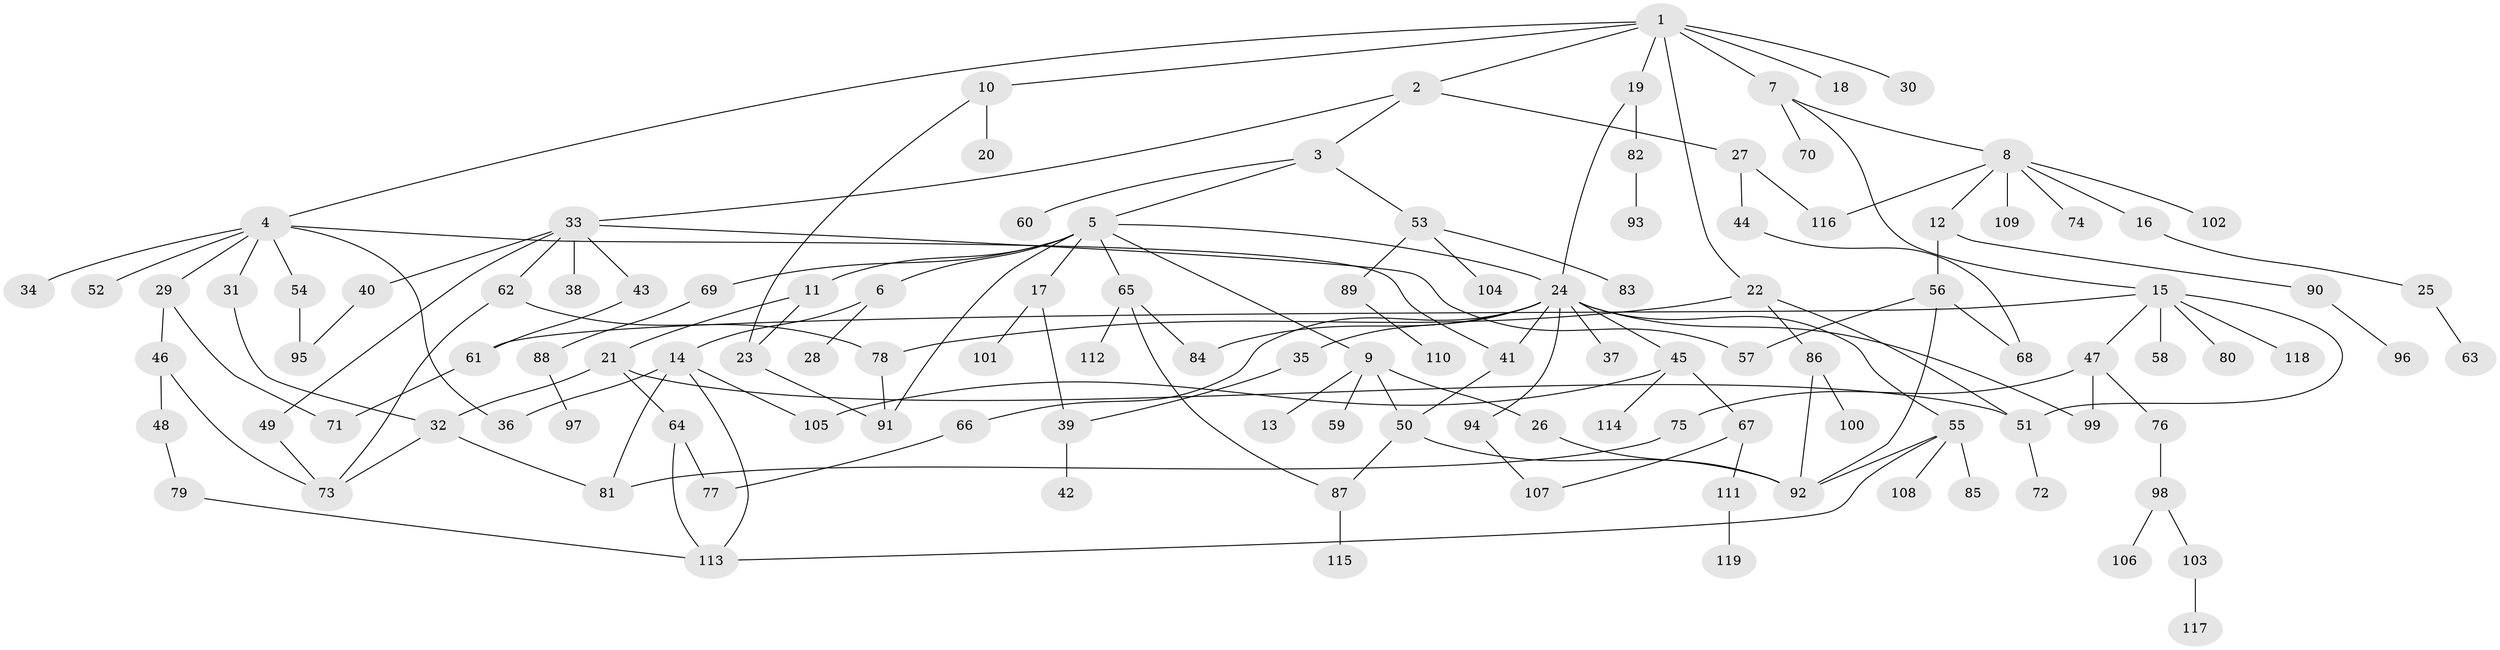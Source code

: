// coarse degree distribution, {10: 0.0125, 5: 0.05, 11: 0.025, 7: 0.05, 2: 0.25, 3: 0.175, 1: 0.325, 6: 0.0125, 4: 0.0875, 8: 0.0125}
// Generated by graph-tools (version 1.1) at 2025/51/02/27/25 19:51:38]
// undirected, 119 vertices, 154 edges
graph export_dot {
graph [start="1"]
  node [color=gray90,style=filled];
  1;
  2;
  3;
  4;
  5;
  6;
  7;
  8;
  9;
  10;
  11;
  12;
  13;
  14;
  15;
  16;
  17;
  18;
  19;
  20;
  21;
  22;
  23;
  24;
  25;
  26;
  27;
  28;
  29;
  30;
  31;
  32;
  33;
  34;
  35;
  36;
  37;
  38;
  39;
  40;
  41;
  42;
  43;
  44;
  45;
  46;
  47;
  48;
  49;
  50;
  51;
  52;
  53;
  54;
  55;
  56;
  57;
  58;
  59;
  60;
  61;
  62;
  63;
  64;
  65;
  66;
  67;
  68;
  69;
  70;
  71;
  72;
  73;
  74;
  75;
  76;
  77;
  78;
  79;
  80;
  81;
  82;
  83;
  84;
  85;
  86;
  87;
  88;
  89;
  90;
  91;
  92;
  93;
  94;
  95;
  96;
  97;
  98;
  99;
  100;
  101;
  102;
  103;
  104;
  105;
  106;
  107;
  108;
  109;
  110;
  111;
  112;
  113;
  114;
  115;
  116;
  117;
  118;
  119;
  1 -- 2;
  1 -- 4;
  1 -- 7;
  1 -- 10;
  1 -- 18;
  1 -- 19;
  1 -- 22;
  1 -- 30;
  2 -- 3;
  2 -- 27;
  2 -- 33;
  3 -- 5;
  3 -- 53;
  3 -- 60;
  4 -- 29;
  4 -- 31;
  4 -- 34;
  4 -- 52;
  4 -- 54;
  4 -- 41;
  4 -- 36;
  5 -- 6;
  5 -- 9;
  5 -- 11;
  5 -- 17;
  5 -- 24;
  5 -- 65;
  5 -- 69;
  5 -- 91;
  6 -- 14;
  6 -- 28;
  7 -- 8;
  7 -- 15;
  7 -- 70;
  8 -- 12;
  8 -- 16;
  8 -- 74;
  8 -- 102;
  8 -- 109;
  8 -- 116;
  9 -- 13;
  9 -- 26;
  9 -- 50;
  9 -- 59;
  10 -- 20;
  10 -- 23;
  11 -- 21;
  11 -- 23;
  12 -- 56;
  12 -- 90;
  14 -- 36;
  14 -- 105;
  14 -- 81;
  14 -- 113;
  15 -- 47;
  15 -- 51;
  15 -- 58;
  15 -- 61;
  15 -- 80;
  15 -- 118;
  16 -- 25;
  17 -- 101;
  17 -- 39;
  19 -- 82;
  19 -- 24;
  21 -- 64;
  21 -- 51;
  21 -- 32;
  22 -- 78;
  22 -- 86;
  22 -- 51;
  23 -- 91;
  24 -- 35;
  24 -- 37;
  24 -- 41;
  24 -- 45;
  24 -- 55;
  24 -- 66;
  24 -- 94;
  24 -- 99;
  24 -- 84;
  25 -- 63;
  26 -- 92;
  27 -- 44;
  27 -- 116;
  29 -- 46;
  29 -- 71;
  31 -- 32;
  32 -- 81;
  32 -- 73;
  33 -- 38;
  33 -- 40;
  33 -- 43;
  33 -- 49;
  33 -- 57;
  33 -- 62;
  35 -- 39;
  39 -- 42;
  40 -- 95;
  41 -- 50;
  43 -- 61;
  44 -- 68;
  45 -- 67;
  45 -- 114;
  45 -- 105;
  46 -- 48;
  46 -- 73;
  47 -- 75;
  47 -- 76;
  47 -- 99;
  48 -- 79;
  49 -- 73;
  50 -- 87;
  50 -- 92;
  51 -- 72;
  53 -- 83;
  53 -- 89;
  53 -- 104;
  54 -- 95;
  55 -- 85;
  55 -- 92;
  55 -- 108;
  55 -- 113;
  56 -- 68;
  56 -- 92;
  56 -- 57;
  61 -- 71;
  62 -- 73;
  62 -- 78;
  64 -- 113;
  64 -- 77;
  65 -- 84;
  65 -- 112;
  65 -- 87;
  66 -- 77;
  67 -- 107;
  67 -- 111;
  69 -- 88;
  75 -- 81;
  76 -- 98;
  78 -- 91;
  79 -- 113;
  82 -- 93;
  86 -- 100;
  86 -- 92;
  87 -- 115;
  88 -- 97;
  89 -- 110;
  90 -- 96;
  94 -- 107;
  98 -- 103;
  98 -- 106;
  103 -- 117;
  111 -- 119;
}
